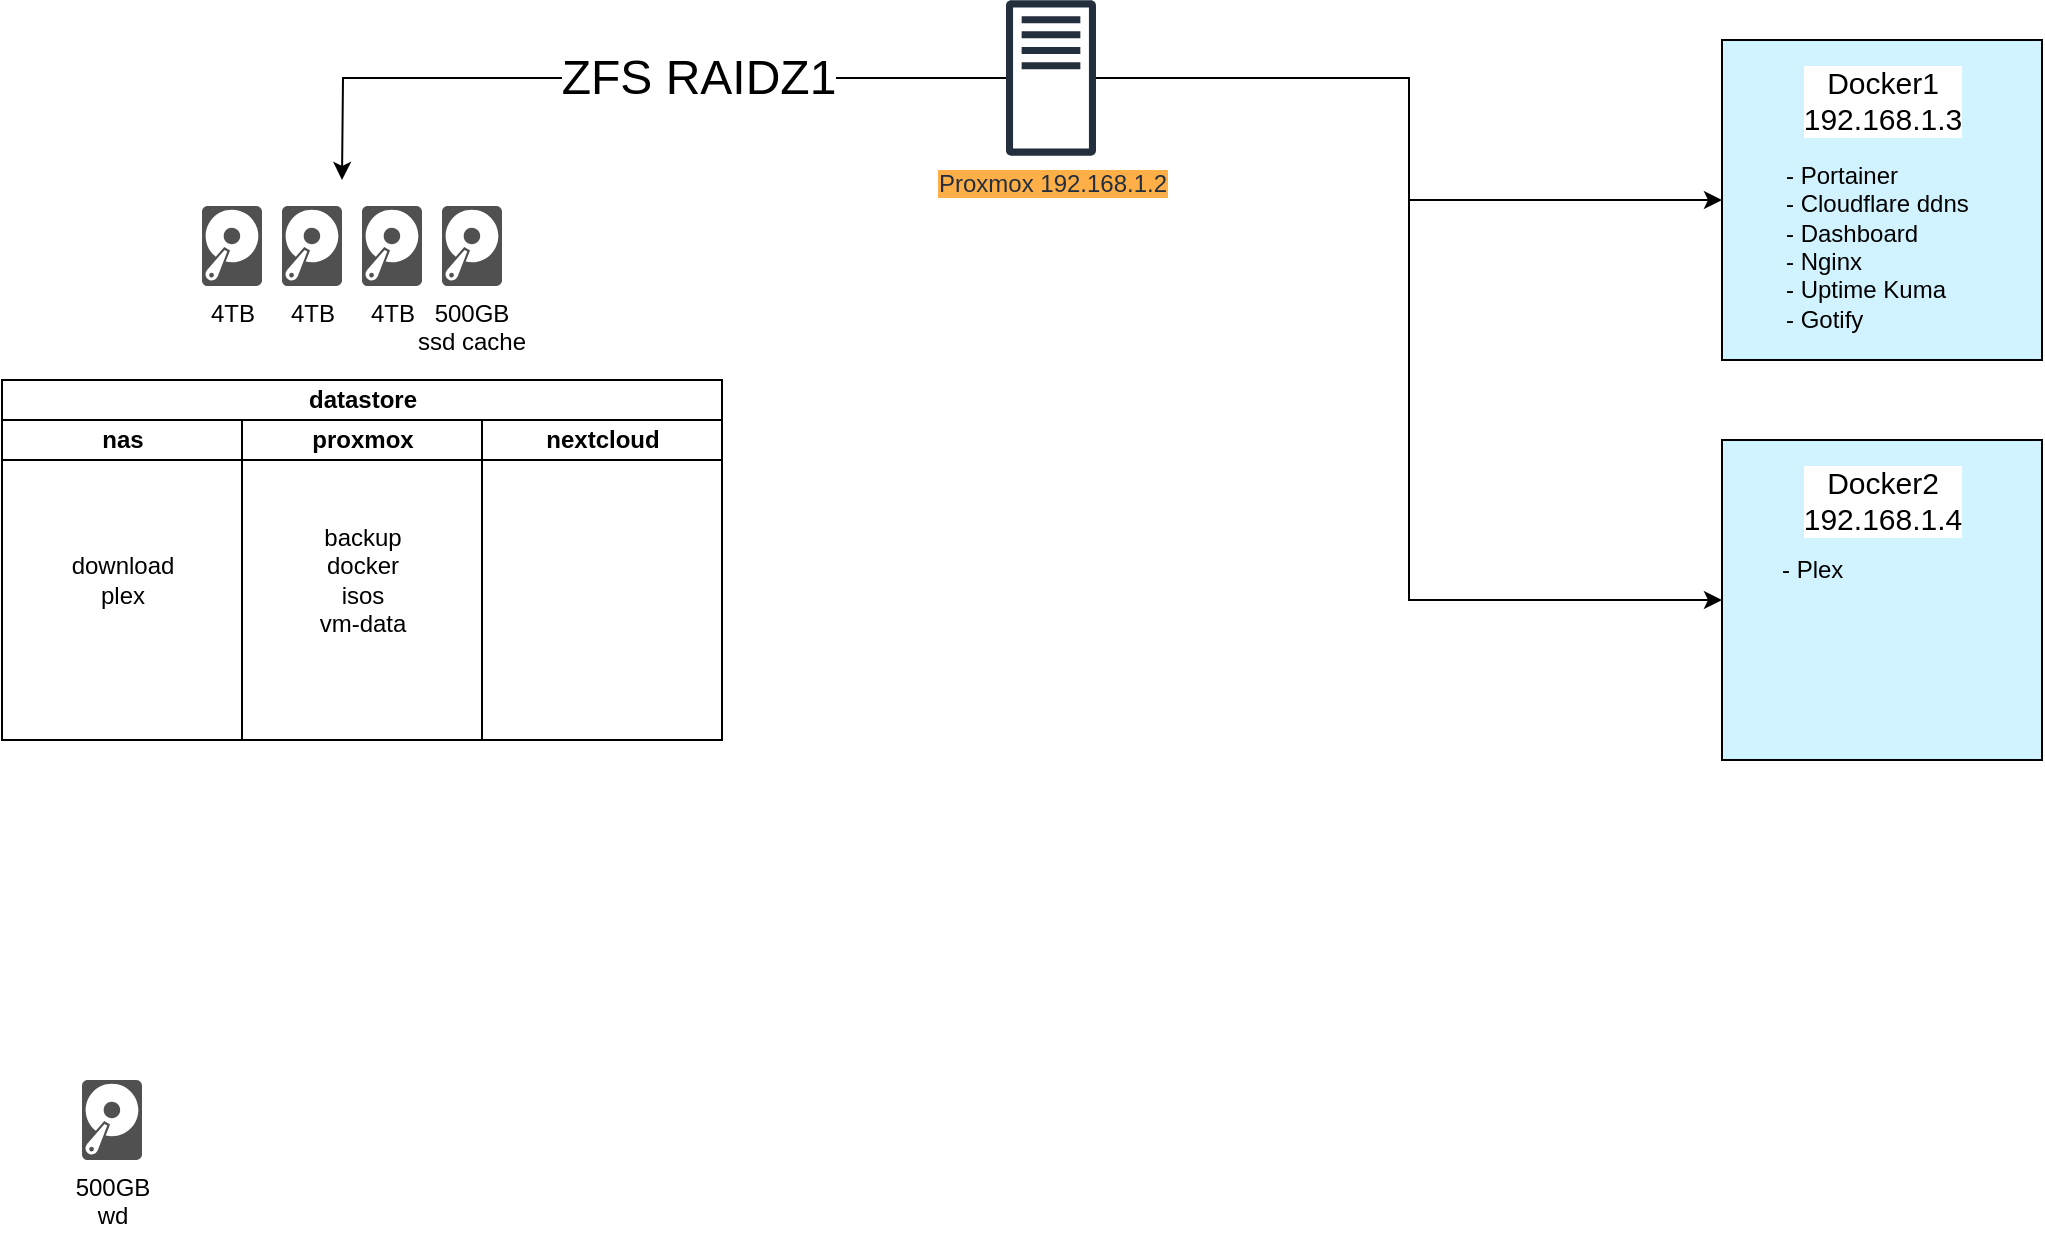 <mxfile version="21.2.9" type="github">
  <diagram name="Page-1" id="GawN0sBzUaCXgQbSJTzt">
    <mxGraphModel dx="1434" dy="744" grid="1" gridSize="10" guides="1" tooltips="1" connect="1" arrows="1" fold="1" page="1" pageScale="1" pageWidth="1169" pageHeight="826" math="0" shadow="0">
      <root>
        <mxCell id="0" />
        <mxCell id="1" parent="0" />
        <mxCell id="Fs72LVVjV9bSrvQO9REc-21" style="edgeStyle=orthogonalEdgeStyle;rounded=0;orthogonalLoop=1;jettySize=auto;html=1;" edge="1" parent="1" source="Fs72LVVjV9bSrvQO9REc-1">
          <mxGeometry relative="1" as="geometry">
            <mxPoint x="230" y="110" as="targetPoint" />
          </mxGeometry>
        </mxCell>
        <mxCell id="Fs72LVVjV9bSrvQO9REc-42" value="ZFS RAIDZ1" style="edgeLabel;html=1;align=center;verticalAlign=middle;resizable=0;points=[];fontSize=24;" vertex="1" connectable="0" parent="Fs72LVVjV9bSrvQO9REc-21">
          <mxGeometry x="-0.191" relative="1" as="geometry">
            <mxPoint as="offset" />
          </mxGeometry>
        </mxCell>
        <mxCell id="Fs72LVVjV9bSrvQO9REc-40" style="edgeStyle=orthogonalEdgeStyle;rounded=0;orthogonalLoop=1;jettySize=auto;html=1;entryX=0;entryY=0.5;entryDx=0;entryDy=0;" edge="1" parent="1" source="Fs72LVVjV9bSrvQO9REc-1" target="Fs72LVVjV9bSrvQO9REc-2">
          <mxGeometry relative="1" as="geometry" />
        </mxCell>
        <mxCell id="Fs72LVVjV9bSrvQO9REc-41" style="edgeStyle=orthogonalEdgeStyle;rounded=0;orthogonalLoop=1;jettySize=auto;html=1;entryX=0;entryY=0.5;entryDx=0;entryDy=0;" edge="1" parent="1" source="Fs72LVVjV9bSrvQO9REc-1" target="Fs72LVVjV9bSrvQO9REc-33">
          <mxGeometry relative="1" as="geometry" />
        </mxCell>
        <mxCell id="Fs72LVVjV9bSrvQO9REc-1" value="&lt;div&gt;Proxmox 192.168.1.2&lt;/div&gt;" style="sketch=0;outlineConnect=0;fontColor=#232F3E;gradientColor=none;fillColor=#232F3D;strokeColor=none;dashed=0;verticalLabelPosition=bottom;verticalAlign=top;align=center;html=1;fontSize=12;fontStyle=0;aspect=fixed;pointerEvents=1;shape=mxgraph.aws4.traditional_server;labelBackgroundColor=#FFAF47;" vertex="1" parent="1">
          <mxGeometry x="562" y="20" width="45" height="78" as="geometry" />
        </mxCell>
        <mxCell id="Fs72LVVjV9bSrvQO9REc-2" value="&lt;div align=&quot;center&quot;&gt;&lt;br&gt;&lt;/div&gt;" style="whiteSpace=wrap;html=1;aspect=fixed;align=center;labelBackgroundColor=none;labelBorderColor=none;fillColor=#D1F3FF;" vertex="1" parent="1">
          <mxGeometry x="920" y="40" width="160" height="160" as="geometry" />
        </mxCell>
        <mxCell id="Fs72LVVjV9bSrvQO9REc-4" value="&lt;div style=&quot;font-size: 15px;&quot;&gt;Docker1&lt;/div&gt;&lt;div style=&quot;font-size: 15px;&quot;&gt;192.168.1.3&lt;/div&gt;" style="text;html=1;align=center;verticalAlign=middle;resizable=0;points=[];autosize=1;strokeColor=none;fillColor=none;labelBackgroundColor=default;spacing=1;spacingLeft=0;spacingTop=0;labelPosition=center;verticalLabelPosition=middle;labelBorderColor=none;fontSize=15;" vertex="1" parent="1">
          <mxGeometry x="950" y="45" width="100" height="50" as="geometry" />
        </mxCell>
        <mxCell id="Fs72LVVjV9bSrvQO9REc-5" value="&lt;div&gt;- Portainer&lt;/div&gt;&lt;div&gt;- Cloudflare ddns&lt;/div&gt;&lt;div&gt;- Dashboard&lt;/div&gt;&lt;div&gt;- Nginx&lt;/div&gt;&lt;div&gt;- Uptime Kuma&lt;/div&gt;&lt;div&gt;- Gotify&lt;/div&gt;&lt;div&gt;&lt;br&gt;&lt;/div&gt;&lt;div&gt;&lt;br&gt;&lt;/div&gt;&lt;div&gt;&lt;br&gt;&lt;/div&gt;" style="text;html=1;align=left;verticalAlign=middle;resizable=0;points=[];autosize=1;strokeColor=none;fillColor=none;" vertex="1" parent="1">
          <mxGeometry x="950" y="95" width="110" height="140" as="geometry" />
        </mxCell>
        <mxCell id="Fs72LVVjV9bSrvQO9REc-9" value="&lt;div&gt;4TB&lt;/div&gt;" style="sketch=0;pointerEvents=1;shadow=0;dashed=0;html=1;strokeColor=none;fillColor=#505050;labelPosition=center;verticalLabelPosition=bottom;verticalAlign=top;outlineConnect=0;align=center;shape=mxgraph.office.devices.hard_disk;" vertex="1" parent="1">
          <mxGeometry x="160" y="123" width="30" height="40" as="geometry" />
        </mxCell>
        <mxCell id="Fs72LVVjV9bSrvQO9REc-11" value="&lt;div&gt;4TB&lt;/div&gt;" style="sketch=0;pointerEvents=1;shadow=0;dashed=0;html=1;strokeColor=none;fillColor=#505050;labelPosition=center;verticalLabelPosition=bottom;verticalAlign=top;outlineConnect=0;align=center;shape=mxgraph.office.devices.hard_disk;" vertex="1" parent="1">
          <mxGeometry x="200" y="123" width="30" height="40" as="geometry" />
        </mxCell>
        <mxCell id="Fs72LVVjV9bSrvQO9REc-12" value="&lt;div&gt;4TB&lt;/div&gt;" style="sketch=0;pointerEvents=1;shadow=0;dashed=0;html=1;strokeColor=none;fillColor=#505050;labelPosition=center;verticalLabelPosition=bottom;verticalAlign=top;outlineConnect=0;align=center;shape=mxgraph.office.devices.hard_disk;" vertex="1" parent="1">
          <mxGeometry x="240" y="123" width="30" height="40" as="geometry" />
        </mxCell>
        <mxCell id="Fs72LVVjV9bSrvQO9REc-13" value="500GB&#xa;ssd cache" style="sketch=0;pointerEvents=1;shadow=0;dashed=0;strokeColor=none;fillColor=#505050;labelPosition=center;verticalLabelPosition=bottom;verticalAlign=top;outlineConnect=0;align=center;shape=mxgraph.office.devices.hard_disk;" vertex="1" parent="1">
          <mxGeometry x="280" y="123" width="30" height="40" as="geometry" />
        </mxCell>
        <mxCell id="Fs72LVVjV9bSrvQO9REc-14" value="&lt;div&gt;500GB&lt;/div&gt;&lt;div&gt;wd&lt;br&gt;&lt;/div&gt;" style="sketch=0;pointerEvents=1;shadow=0;dashed=0;html=1;strokeColor=none;fillColor=#505050;labelPosition=center;verticalLabelPosition=bottom;verticalAlign=top;outlineConnect=0;align=center;shape=mxgraph.office.devices.hard_disk;" vertex="1" parent="1">
          <mxGeometry x="100" y="560" width="30" height="40" as="geometry" />
        </mxCell>
        <mxCell id="Fs72LVVjV9bSrvQO9REc-26" value="datastore" style="swimlane;childLayout=stackLayout;resizeParent=1;resizeParentMax=0;startSize=20;html=1;" vertex="1" parent="1">
          <mxGeometry x="60.0" y="210" width="360" height="180" as="geometry" />
        </mxCell>
        <mxCell id="Fs72LVVjV9bSrvQO9REc-27" value="nas" style="swimlane;startSize=20;html=1;" vertex="1" parent="Fs72LVVjV9bSrvQO9REc-26">
          <mxGeometry y="20" width="120" height="160" as="geometry" />
        </mxCell>
        <mxCell id="Fs72LVVjV9bSrvQO9REc-32" value="&lt;div&gt;download&lt;/div&gt;&lt;div&gt;plex&lt;br&gt;&lt;/div&gt;" style="text;html=1;align=center;verticalAlign=middle;resizable=0;points=[];autosize=1;strokeColor=none;fillColor=none;" vertex="1" parent="Fs72LVVjV9bSrvQO9REc-27">
          <mxGeometry x="25.0" y="60" width="70" height="40" as="geometry" />
        </mxCell>
        <mxCell id="Fs72LVVjV9bSrvQO9REc-28" value="proxmox" style="swimlane;startSize=20;html=1;" vertex="1" parent="Fs72LVVjV9bSrvQO9REc-26">
          <mxGeometry x="120" y="20" width="120" height="160" as="geometry">
            <mxRectangle x="120" y="20" width="40" height="160" as="alternateBounds" />
          </mxGeometry>
        </mxCell>
        <mxCell id="Fs72LVVjV9bSrvQO9REc-31" value="&lt;div&gt;backup&lt;/div&gt;&lt;div&gt;docker&lt;/div&gt;&lt;div&gt;isos&lt;/div&gt;&lt;div&gt;vm-data&lt;br&gt;&lt;/div&gt;" style="text;html=1;align=center;verticalAlign=middle;resizable=0;points=[];autosize=1;strokeColor=none;fillColor=none;" vertex="1" parent="Fs72LVVjV9bSrvQO9REc-28">
          <mxGeometry x="25.0" y="45" width="70" height="70" as="geometry" />
        </mxCell>
        <mxCell id="Fs72LVVjV9bSrvQO9REc-29" value="nextcloud" style="swimlane;startSize=20;html=1;" vertex="1" parent="Fs72LVVjV9bSrvQO9REc-26">
          <mxGeometry x="240" y="20" width="120" height="160" as="geometry">
            <mxRectangle x="240" y="20" width="40" height="160" as="alternateBounds" />
          </mxGeometry>
        </mxCell>
        <mxCell id="Fs72LVVjV9bSrvQO9REc-33" value="&lt;div align=&quot;center&quot;&gt;&lt;br&gt;&lt;/div&gt;" style="whiteSpace=wrap;html=1;aspect=fixed;align=center;labelBackgroundColor=none;labelBorderColor=none;fillColor=#D1F3FF;" vertex="1" parent="1">
          <mxGeometry x="920" y="240" width="160" height="160" as="geometry" />
        </mxCell>
        <mxCell id="Fs72LVVjV9bSrvQO9REc-35" value="&lt;div style=&quot;font-size: 15px;&quot;&gt;Docker2&lt;/div&gt;&lt;div style=&quot;font-size: 15px;&quot;&gt;192.168.1.4&lt;/div&gt;" style="text;html=1;align=center;verticalAlign=middle;resizable=0;points=[];autosize=1;strokeColor=none;fillColor=none;labelBackgroundColor=default;spacing=1;spacingLeft=0;spacingTop=0;labelPosition=center;verticalLabelPosition=middle;labelBorderColor=none;fontSize=15;" vertex="1" parent="1">
          <mxGeometry x="950" y="245" width="100" height="50" as="geometry" />
        </mxCell>
        <mxCell id="Fs72LVVjV9bSrvQO9REc-36" value="- Plex" style="text;align=left;verticalAlign=middle;resizable=0;points=[];autosize=1;strokeColor=none;fillColor=none;labelPosition=center;verticalLabelPosition=middle;spacing=0;html=1;" vertex="1" parent="1">
          <mxGeometry x="950" y="295" width="50" height="20" as="geometry" />
        </mxCell>
      </root>
    </mxGraphModel>
  </diagram>
</mxfile>
